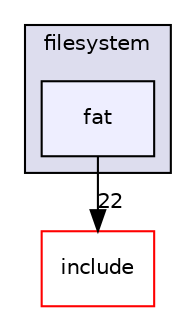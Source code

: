 digraph "D:/Pool/eclipse-workspace_aarch64/newspace/raspiOS/src/filesystem/fat" {
  compound=true
  node [ fontsize="10", fontname="Helvetica"];
  edge [ labelfontsize="10", labelfontname="Helvetica"];
  subgraph clusterdir_475521bcc5d72920903fa03272aee527 {
    graph [ bgcolor="#ddddee", pencolor="black", label="filesystem" fontname="Helvetica", fontsize="10", URL="dir_475521bcc5d72920903fa03272aee527.html"]
  dir_92a26e10a98114118c8dc540a33b182a [shape=box, label="fat", style="filled", fillcolor="#eeeeff", pencolor="black", URL="dir_92a26e10a98114118c8dc540a33b182a.html"];
  }
  dir_d44c64559bbebec7f509842c48db8b23 [shape=box label="include" fillcolor="white" style="filled" color="red" URL="dir_d44c64559bbebec7f509842c48db8b23.html"];
  dir_92a26e10a98114118c8dc540a33b182a->dir_d44c64559bbebec7f509842c48db8b23 [headlabel="22", labeldistance=1.5 headhref="dir_000039_000000.html"];
}
